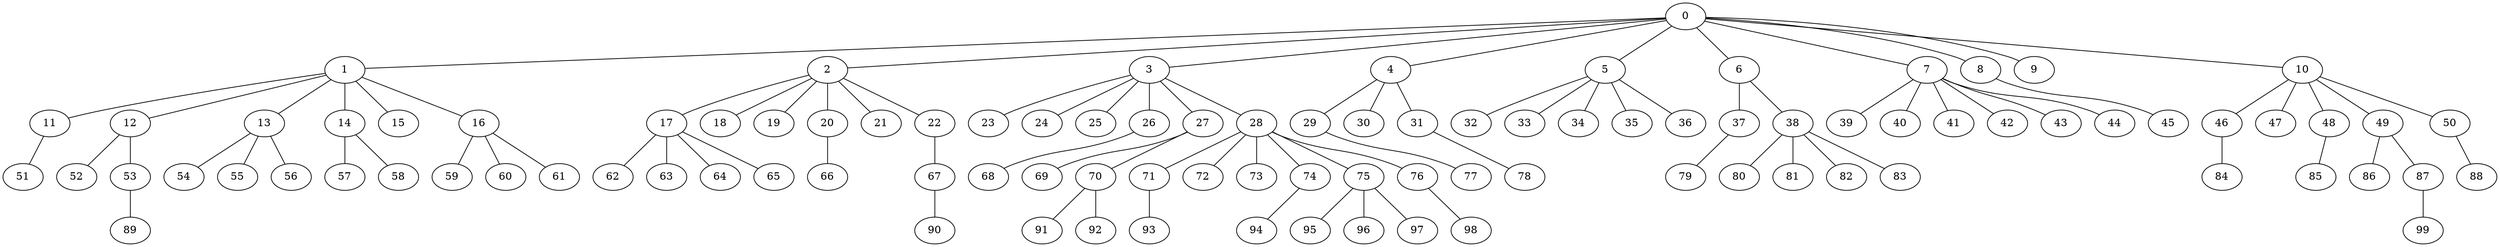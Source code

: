graph G {
0
1
2
3
4
5
6
7
8
9
10
11
12
13
14
15
16
17
18
19
20
21
22
23
24
25
26
27
28
29
30
31
32
33
34
35
36
37
38
39
40
41
42
43
44
45
46
47
48
49
50
51
52
53
54
55
56
57
58
59
60
61
62
63
64
65
66
67
68
69
70
71
72
73
74
75
76
77
78
79
80
81
82
83
84
85
86
87
88
89
90
91
92
93
94
95
96
97
98
99
0 -- 1
0 -- 2
0 -- 3
0 -- 4
0 -- 5
0 -- 6
0 -- 7
0 -- 8
0 -- 9
0 -- 10
1 -- 11
1 -- 12
1 -- 13
1 -- 14
1 -- 15
1 -- 16
2 -- 17
2 -- 18
2 -- 19
2 -- 20
2 -- 21
2 -- 22
3 -- 23
3 -- 24
3 -- 25
3 -- 26
3 -- 27
3 -- 28
4 -- 29
4 -- 30
4 -- 31
5 -- 32
5 -- 33
5 -- 34
5 -- 35
5 -- 36
6 -- 37
6 -- 38
7 -- 39
7 -- 40
7 -- 41
7 -- 42
7 -- 43
7 -- 44
8 -- 45
10 -- 46
10 -- 47
10 -- 48
10 -- 49
10 -- 50
11 -- 51
12 -- 52
12 -- 53
13 -- 54
13 -- 55
13 -- 56
14 -- 57
14 -- 58
16 -- 59
16 -- 60
16 -- 61
17 -- 62
17 -- 63
17 -- 64
17 -- 65
20 -- 66
22 -- 67
26 -- 68
27 -- 69
27 -- 70
28 -- 71
28 -- 72
28 -- 73
28 -- 74
28 -- 75
28 -- 76
29 -- 77
31 -- 78
37 -- 79
38 -- 80
38 -- 81
38 -- 82
38 -- 83
46 -- 84
48 -- 85
49 -- 86
49 -- 87
50 -- 88
53 -- 89
67 -- 90
70 -- 91
70 -- 92
71 -- 93
74 -- 94
75 -- 95
75 -- 96
75 -- 97
76 -- 98
87 -- 99
}
